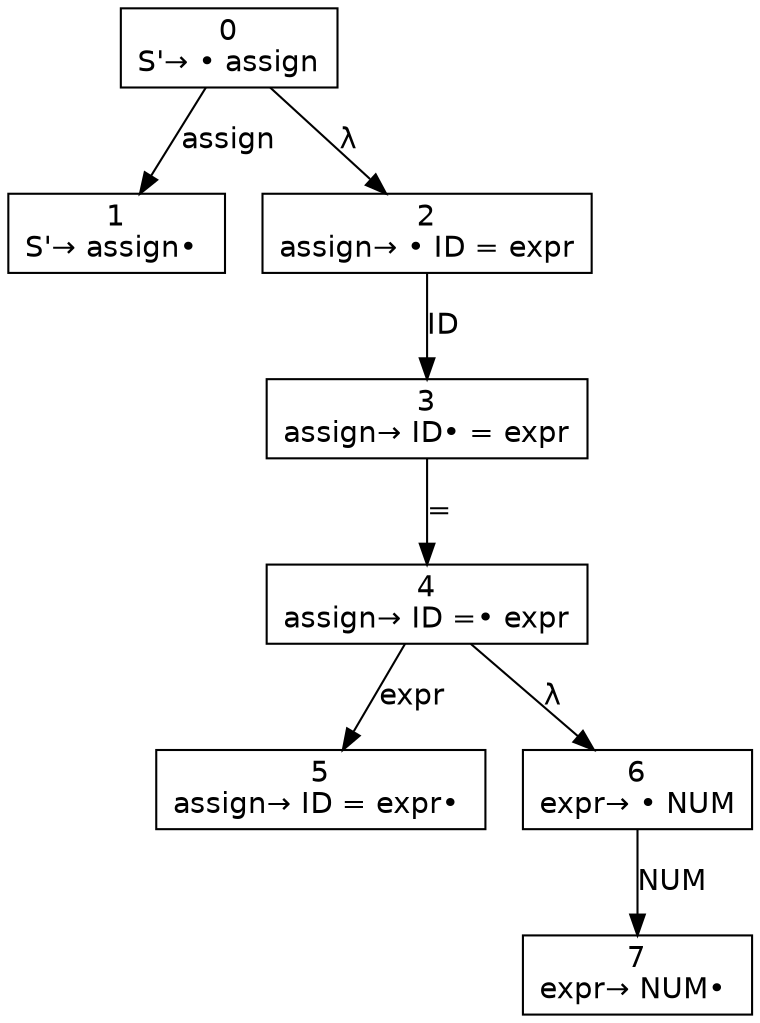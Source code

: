 digraph d{
node [fontname=Helvetica,shape=box];
edge [fontname=Helvetica];
n0 [label=<0<br />S'→ • assign>];
n1 [label=<1<br />S'→ assign• >];
n2 [label=<2<br />assign→ • ID = expr>];
n3 [label=<3<br />assign→ ID• = expr>];
n4 [label=<4<br />assign→ ID =• expr>];
n5 [label=<5<br />assign→ ID = expr• >];
n6 [label=<6<br />expr→ • NUM>];
n7 [label=<7<br />expr→ NUM• >];
n0 -> n1 [label="assign"];
n0 -> n2 [label=<&lambda;>];
n2 -> n3 [label="ID"];
n3 -> n4 [label="="];
n4 -> n5 [label="expr"];
n4 -> n6 [label=<&lambda;>];
n6 -> n7 [label="NUM"];
}